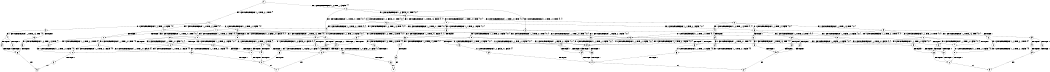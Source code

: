 digraph BCG {
size = "7, 10.5";
center = TRUE;
node [shape = circle];
0 [peripheries = 2];
0 -> 1 [label = "EX !0 !ATOMIC_EXCH_BRANCH (1, +1, TRUE, +0, 1, TRUE) !{}"];
0 -> 2 [label = "EX !1 !ATOMIC_EXCH_BRANCH (1, +0, TRUE, +1, 3, FALSE) !{}"];
1 -> 3 [label = "EX !0 !ATOMIC_EXCH_BRANCH (1, +1, TRUE, +0, 1, FALSE) !{0}"];
1 -> 4 [label = "EX !1 !ATOMIC_EXCH_BRANCH (1, +0, TRUE, +1, 3, TRUE) !{0}"];
1 -> 5 [label = "EX !0 !ATOMIC_EXCH_BRANCH (1, +1, TRUE, +0, 1, FALSE) !{0}"];
2 -> 6 [label = "EX !1 !ATOMIC_EXCH_BRANCH (1, +0, FALSE, +0, 1, TRUE) !{0, 1}"];
2 -> 7 [label = "EX !0 !ATOMIC_EXCH_BRANCH (1, +1, TRUE, +0, 1, TRUE) !{0, 1}"];
2 -> 8 [label = "EX !0 !ATOMIC_EXCH_BRANCH (1, +1, TRUE, +0, 1, TRUE) !{0, 1}"];
3 -> 9 [label = "EX !1 !ATOMIC_EXCH_BRANCH (1, +0, TRUE, +1, 3, TRUE) !{0}"];
3 -> 10 [label = "TERMINATE !0"];
4 -> 11 [label = "EX !0 !ATOMIC_EXCH_BRANCH (1, +1, TRUE, +0, 1, TRUE) !{0, 1}"];
4 -> 12 [label = "TERMINATE !1"];
4 -> 13 [label = "EX !0 !ATOMIC_EXCH_BRANCH (1, +1, TRUE, +0, 1, TRUE) !{0, 1}"];
5 -> 14 [label = "EX !1 !ATOMIC_EXCH_BRANCH (1, +0, TRUE, +1, 3, TRUE) !{0}"];
5 -> 15 [label = "TERMINATE !0"];
6 -> 16 [label = "EX !1 !ATOMIC_EXCH_BRANCH (1, +0, TRUE, +1, 3, FALSE) !{0, 1}"];
6 -> 17 [label = "EX !0 !ATOMIC_EXCH_BRANCH (1, +1, TRUE, +0, 1, TRUE) !{0, 1}"];
6 -> 18 [label = "EX !0 !ATOMIC_EXCH_BRANCH (1, +1, TRUE, +0, 1, TRUE) !{0, 1}"];
7 -> 19 [label = "EX !0 !ATOMIC_EXCH_BRANCH (1, +1, TRUE, +0, 1, FALSE) !{0, 1}"];
7 -> 20 [label = "EX !1 !ATOMIC_EXCH_BRANCH (1, +0, FALSE, +0, 1, FALSE) !{0, 1}"];
7 -> 21 [label = "EX !0 !ATOMIC_EXCH_BRANCH (1, +1, TRUE, +0, 1, FALSE) !{0, 1}"];
8 -> 22 [label = "EX !1 !ATOMIC_EXCH_BRANCH (1, +0, FALSE, +0, 1, FALSE) !{0, 1}"];
8 -> 21 [label = "EX !0 !ATOMIC_EXCH_BRANCH (1, +1, TRUE, +0, 1, FALSE) !{0, 1}"];
8 -> 23 [label = "EX !1 !ATOMIC_EXCH_BRANCH (1, +0, FALSE, +0, 1, FALSE) !{0, 1}"];
9 -> 24 [label = "TERMINATE !0"];
9 -> 25 [label = "TERMINATE !1"];
10 -> 26 [label = "EX !1 !ATOMIC_EXCH_BRANCH (1, +0, TRUE, +1, 3, TRUE) !{}"];
11 -> 27 [label = "EX !0 !ATOMIC_EXCH_BRANCH (1, +1, TRUE, +0, 1, FALSE) !{0, 1}"];
11 -> 28 [label = "TERMINATE !1"];
11 -> 29 [label = "EX !0 !ATOMIC_EXCH_BRANCH (1, +1, TRUE, +0, 1, FALSE) !{0, 1}"];
12 -> 30 [label = "EX !0 !ATOMIC_EXCH_BRANCH (1, +1, TRUE, +0, 1, TRUE) !{0}"];
12 -> 31 [label = "EX !0 !ATOMIC_EXCH_BRANCH (1, +1, TRUE, +0, 1, TRUE) !{0}"];
13 -> 29 [label = "EX !0 !ATOMIC_EXCH_BRANCH (1, +1, TRUE, +0, 1, FALSE) !{0, 1}"];
13 -> 32 [label = "TERMINATE !1"];
14 -> 33 [label = "TERMINATE !0"];
14 -> 34 [label = "TERMINATE !1"];
15 -> 35 [label = "EX !1 !ATOMIC_EXCH_BRANCH (1, +0, TRUE, +1, 3, TRUE) !{}"];
16 -> 6 [label = "EX !1 !ATOMIC_EXCH_BRANCH (1, +0, FALSE, +0, 1, TRUE) !{0, 1}"];
16 -> 7 [label = "EX !0 !ATOMIC_EXCH_BRANCH (1, +1, TRUE, +0, 1, TRUE) !{0, 1}"];
16 -> 8 [label = "EX !0 !ATOMIC_EXCH_BRANCH (1, +1, TRUE, +0, 1, TRUE) !{0, 1}"];
17 -> 36 [label = "EX !0 !ATOMIC_EXCH_BRANCH (1, +1, TRUE, +0, 1, FALSE) !{0, 1}"];
17 -> 37 [label = "EX !1 !ATOMIC_EXCH_BRANCH (1, +0, TRUE, +1, 3, TRUE) !{0, 1}"];
17 -> 38 [label = "EX !0 !ATOMIC_EXCH_BRANCH (1, +1, TRUE, +0, 1, FALSE) !{0, 1}"];
18 -> 39 [label = "EX !1 !ATOMIC_EXCH_BRANCH (1, +0, TRUE, +1, 3, TRUE) !{0, 1}"];
18 -> 38 [label = "EX !0 !ATOMIC_EXCH_BRANCH (1, +1, TRUE, +0, 1, FALSE) !{0, 1}"];
18 -> 40 [label = "EX !1 !ATOMIC_EXCH_BRANCH (1, +0, TRUE, +1, 3, TRUE) !{0, 1}"];
19 -> 41 [label = "EX !1 !ATOMIC_EXCH_BRANCH (1, +0, FALSE, +0, 1, FALSE) !{0, 1}"];
19 -> 42 [label = "TERMINATE !0"];
20 -> 27 [label = "EX !0 !ATOMIC_EXCH_BRANCH (1, +1, TRUE, +0, 1, FALSE) !{0, 1}"];
20 -> 28 [label = "TERMINATE !1"];
20 -> 29 [label = "EX !0 !ATOMIC_EXCH_BRANCH (1, +1, TRUE, +0, 1, FALSE) !{0, 1}"];
21 -> 43 [label = "EX !1 !ATOMIC_EXCH_BRANCH (1, +0, FALSE, +0, 1, FALSE) !{0, 1}"];
21 -> 44 [label = "EX !1 !ATOMIC_EXCH_BRANCH (1, +0, FALSE, +0, 1, FALSE) !{0, 1}"];
21 -> 45 [label = "TERMINATE !0"];
22 -> 46 [label = "EX !0 !ATOMIC_EXCH_BRANCH (1, +1, TRUE, +0, 1, FALSE) !{0, 1}"];
22 -> 47 [label = "TERMINATE !1"];
22 -> 29 [label = "EX !0 !ATOMIC_EXCH_BRANCH (1, +1, TRUE, +0, 1, FALSE) !{0, 1}"];
23 -> 29 [label = "EX !0 !ATOMIC_EXCH_BRANCH (1, +1, TRUE, +0, 1, FALSE) !{0, 1}"];
23 -> 32 [label = "TERMINATE !1"];
24 -> 48 [label = "TERMINATE !1"];
25 -> 48 [label = "TERMINATE !0"];
26 -> 48 [label = "TERMINATE !1"];
27 -> 49 [label = "TERMINATE !0"];
27 -> 50 [label = "TERMINATE !1"];
28 -> 51 [label = "EX !0 !ATOMIC_EXCH_BRANCH (1, +1, TRUE, +0, 1, FALSE) !{0}"];
28 -> 52 [label = "EX !0 !ATOMIC_EXCH_BRANCH (1, +1, TRUE, +0, 1, FALSE) !{0}"];
29 -> 53 [label = "TERMINATE !0"];
29 -> 54 [label = "TERMINATE !1"];
30 -> 51 [label = "EX !0 !ATOMIC_EXCH_BRANCH (1, +1, TRUE, +0, 1, FALSE) !{0}"];
30 -> 52 [label = "EX !0 !ATOMIC_EXCH_BRANCH (1, +1, TRUE, +0, 1, FALSE) !{0}"];
31 -> 52 [label = "EX !0 !ATOMIC_EXCH_BRANCH (1, +1, TRUE, +0, 1, FALSE) !{0}"];
32 -> 55 [label = "EX !0 !ATOMIC_EXCH_BRANCH (1, +1, TRUE, +0, 1, FALSE) !{0}"];
33 -> 56 [label = "TERMINATE !1"];
34 -> 56 [label = "TERMINATE !0"];
35 -> 56 [label = "TERMINATE !1"];
36 -> 57 [label = "EX !1 !ATOMIC_EXCH_BRANCH (1, +0, TRUE, +1, 3, TRUE) !{0, 1}"];
36 -> 58 [label = "TERMINATE !0"];
37 -> 11 [label = "EX !0 !ATOMIC_EXCH_BRANCH (1, +1, TRUE, +0, 1, TRUE) !{0, 1}"];
37 -> 12 [label = "TERMINATE !1"];
37 -> 13 [label = "EX !0 !ATOMIC_EXCH_BRANCH (1, +1, TRUE, +0, 1, TRUE) !{0, 1}"];
38 -> 59 [label = "EX !1 !ATOMIC_EXCH_BRANCH (1, +0, TRUE, +1, 3, TRUE) !{0, 1}"];
38 -> 60 [label = "EX !1 !ATOMIC_EXCH_BRANCH (1, +0, TRUE, +1, 3, TRUE) !{0, 1}"];
38 -> 61 [label = "TERMINATE !0"];
39 -> 62 [label = "EX !0 !ATOMIC_EXCH_BRANCH (1, +1, TRUE, +0, 1, TRUE) !{0, 1}"];
39 -> 63 [label = "TERMINATE !1"];
39 -> 13 [label = "EX !0 !ATOMIC_EXCH_BRANCH (1, +1, TRUE, +0, 1, TRUE) !{0, 1}"];
40 -> 13 [label = "EX !0 !ATOMIC_EXCH_BRANCH (1, +1, TRUE, +0, 1, TRUE) !{0, 1}"];
40 -> 64 [label = "TERMINATE !1"];
41 -> 49 [label = "TERMINATE !0"];
41 -> 50 [label = "TERMINATE !1"];
42 -> 65 [label = "EX !1 !ATOMIC_EXCH_BRANCH (1, +0, FALSE, +0, 1, FALSE) !{1}"];
42 -> 66 [label = "EX !1 !ATOMIC_EXCH_BRANCH (1, +0, FALSE, +0, 1, FALSE) !{1}"];
43 -> 67 [label = "TERMINATE !0"];
43 -> 68 [label = "TERMINATE !1"];
44 -> 53 [label = "TERMINATE !0"];
44 -> 54 [label = "TERMINATE !1"];
45 -> 69 [label = "EX !1 !ATOMIC_EXCH_BRANCH (1, +0, FALSE, +0, 1, FALSE) !{1}"];
46 -> 67 [label = "TERMINATE !0"];
46 -> 68 [label = "TERMINATE !1"];
47 -> 70 [label = "EX !0 !ATOMIC_EXCH_BRANCH (1, +1, TRUE, +0, 1, FALSE) !{0}"];
48 -> 71 [label = "exit"];
49 -> 72 [label = "TERMINATE !1"];
50 -> 72 [label = "TERMINATE !0"];
51 -> 72 [label = "TERMINATE !0"];
52 -> 73 [label = "TERMINATE !0"];
53 -> 74 [label = "TERMINATE !1"];
54 -> 74 [label = "TERMINATE !0"];
55 -> 74 [label = "TERMINATE !0"];
56 -> 75 [label = "exit"];
57 -> 24 [label = "TERMINATE !0"];
57 -> 25 [label = "TERMINATE !1"];
58 -> 76 [label = "EX !1 !ATOMIC_EXCH_BRANCH (1, +0, TRUE, +1, 3, TRUE) !{1}"];
58 -> 77 [label = "EX !1 !ATOMIC_EXCH_BRANCH (1, +0, TRUE, +1, 3, TRUE) !{1}"];
59 -> 78 [label = "TERMINATE !0"];
59 -> 79 [label = "TERMINATE !1"];
60 -> 80 [label = "TERMINATE !0"];
60 -> 81 [label = "TERMINATE !1"];
61 -> 82 [label = "EX !1 !ATOMIC_EXCH_BRANCH (1, +0, TRUE, +1, 3, TRUE) !{1}"];
62 -> 46 [label = "EX !0 !ATOMIC_EXCH_BRANCH (1, +1, TRUE, +0, 1, FALSE) !{0, 1}"];
62 -> 47 [label = "TERMINATE !1"];
62 -> 29 [label = "EX !0 !ATOMIC_EXCH_BRANCH (1, +1, TRUE, +0, 1, FALSE) !{0, 1}"];
63 -> 83 [label = "EX !0 !ATOMIC_EXCH_BRANCH (1, +1, TRUE, +0, 1, TRUE) !{0}"];
64 -> 84 [label = "EX !0 !ATOMIC_EXCH_BRANCH (1, +1, TRUE, +0, 1, TRUE) !{0}"];
65 -> 72 [label = "TERMINATE !1"];
66 -> 85 [label = "TERMINATE !1"];
67 -> 86 [label = "TERMINATE !1"];
68 -> 86 [label = "TERMINATE !0"];
69 -> 74 [label = "TERMINATE !1"];
70 -> 86 [label = "TERMINATE !0"];
72 -> 71 [label = "exit"];
73 -> 75 [label = "exit"];
74 -> 87 [label = "exit"];
76 -> 48 [label = "TERMINATE !1"];
77 -> 88 [label = "TERMINATE !1"];
78 -> 89 [label = "TERMINATE !1"];
79 -> 89 [label = "TERMINATE !0"];
80 -> 90 [label = "TERMINATE !1"];
81 -> 90 [label = "TERMINATE !0"];
82 -> 90 [label = "TERMINATE !1"];
83 -> 70 [label = "EX !0 !ATOMIC_EXCH_BRANCH (1, +1, TRUE, +0, 1, FALSE) !{0}"];
84 -> 55 [label = "EX !0 !ATOMIC_EXCH_BRANCH (1, +1, TRUE, +0, 1, FALSE) !{0}"];
85 -> 91 [label = "exit"];
86 -> 92 [label = "exit"];
88 -> 91 [label = "exit"];
89 -> 92 [label = "exit"];
90 -> 87 [label = "exit"];
}
